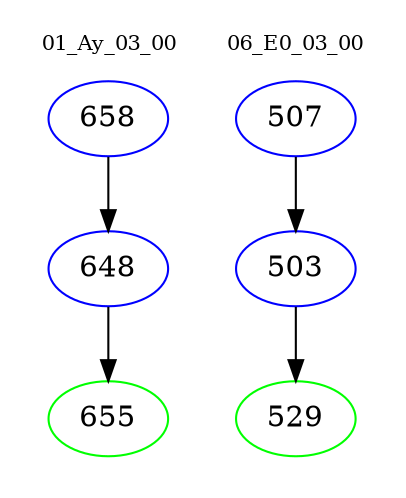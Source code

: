 digraph{
subgraph cluster_0 {
color = white
label = "01_Ay_03_00";
fontsize=10;
T0_658 [label="658", color="blue"]
T0_658 -> T0_648 [color="black"]
T0_648 [label="648", color="blue"]
T0_648 -> T0_655 [color="black"]
T0_655 [label="655", color="green"]
}
subgraph cluster_1 {
color = white
label = "06_E0_03_00";
fontsize=10;
T1_507 [label="507", color="blue"]
T1_507 -> T1_503 [color="black"]
T1_503 [label="503", color="blue"]
T1_503 -> T1_529 [color="black"]
T1_529 [label="529", color="green"]
}
}
